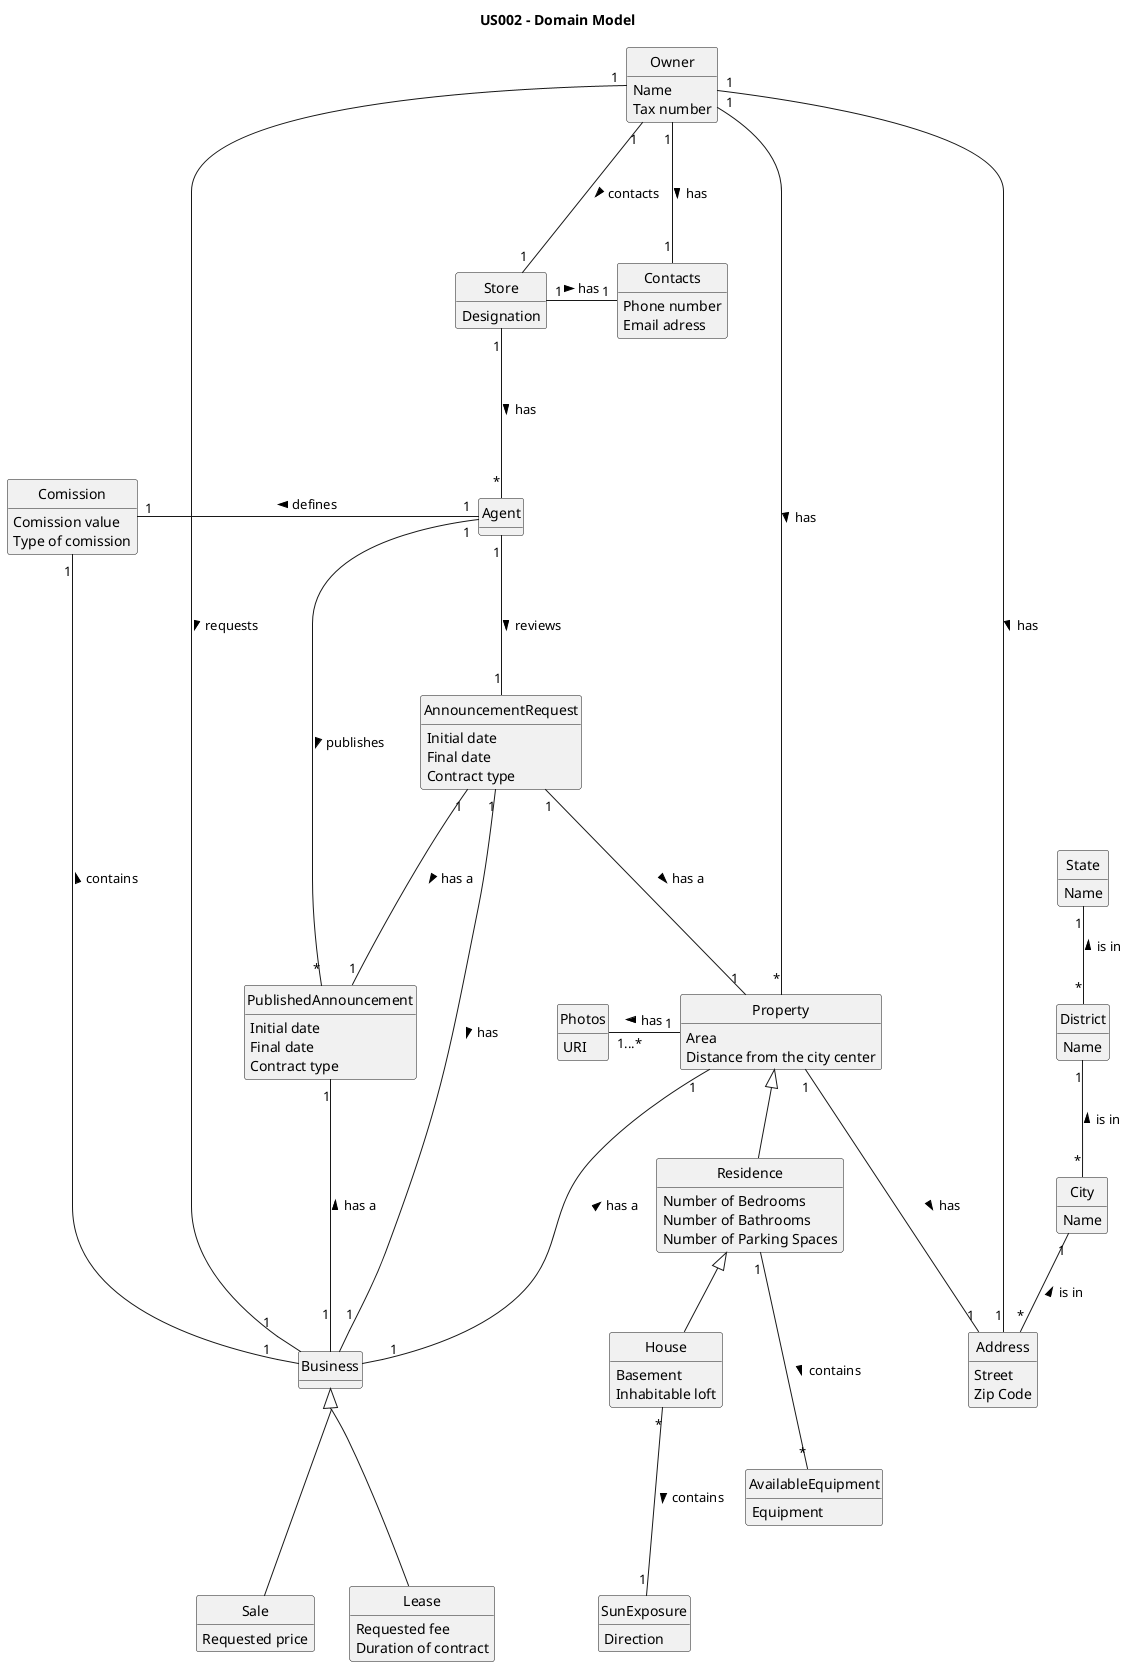 @startuml

skinparam groupInheritance 2
skinparam monochrome true
skinparam packageStyle rectangle
skinparam shadowing false
'skinparam linetype ortho
'left to right direction
skinparam classAttributeIconSize 0
hide circle
hide methods

title US002 - Domain Model

class Address{
Street
Zip Code
}

class City{
Name
}

class District{
Name
}

class State{
Name
}


State "1"-- "*" District: is in <
District "1"-- "*" City: is in <
City "1"-- "*" Address: is in <


class Contacts {
Phone number
Email adress
}

class Business {
}

class Store {
Designation
}

class Owner {
Name
Tax number
}

Owner "1" -down-- "1" Contacts: has >
Store "1" -right-- "1" Contacts: has >
Address "1" -left-- "1" Owner: has <
Owner "1" -down-- "1" Store: contacts >
Agent "*" -up-- "1" Store: has <


class Residence {
Number of Bedrooms
Number of Bathrooms
Number of Parking Spaces
 }

class Property {
Area
Distance from the city center
}

class Photos{
URI
}

class House {
Basement
Inhabitable loft
}

class SunExposure {
Direction
}

class AvailableEquipment {
Equipment
}

Residence <|-down- House
Property <|-down- Residence
Property "1" -left-- "1...*" Photos: has >
SunExposure "1" -up-- "*" House: contains <
Address "1" -up-- "1" Property: has <
Owner "1" -down-- "*" Property: has >
AvailableEquipment "*" -up-- "1" Residence: contains <


class Comission{
Comission value
Type of comission
}


class Sale{
Requested price
}

class Lease {
Requested fee
Duration of contract
}

class AnnouncementRequest{
Initial date
Final date
Contract type
}

class PublishedAnnouncement {
Initial date
Final date
Contract type
}

Comission "1" -right-- "1" Agent: defines <
Comission "1" --- "1" Business: contains <
Owner "1" --- "1" Business: requests >
Property "1" --- "1" Business: has a <
AnnouncementRequest "1" --- "1" Business: has >
Agent "1" --- "1" AnnouncementRequest : reviews >
AnnouncementRequest "1" --- "1" Property: has a >
AnnouncementRequest "1" --- "1" PublishedAnnouncement: has a >
PublishedAnnouncement "*" --- "1" Agent: publishes <
PublishedAnnouncement "1" --- "1" Business: has a <
Business <|--- Lease
Business <|--- Sale

@enduml